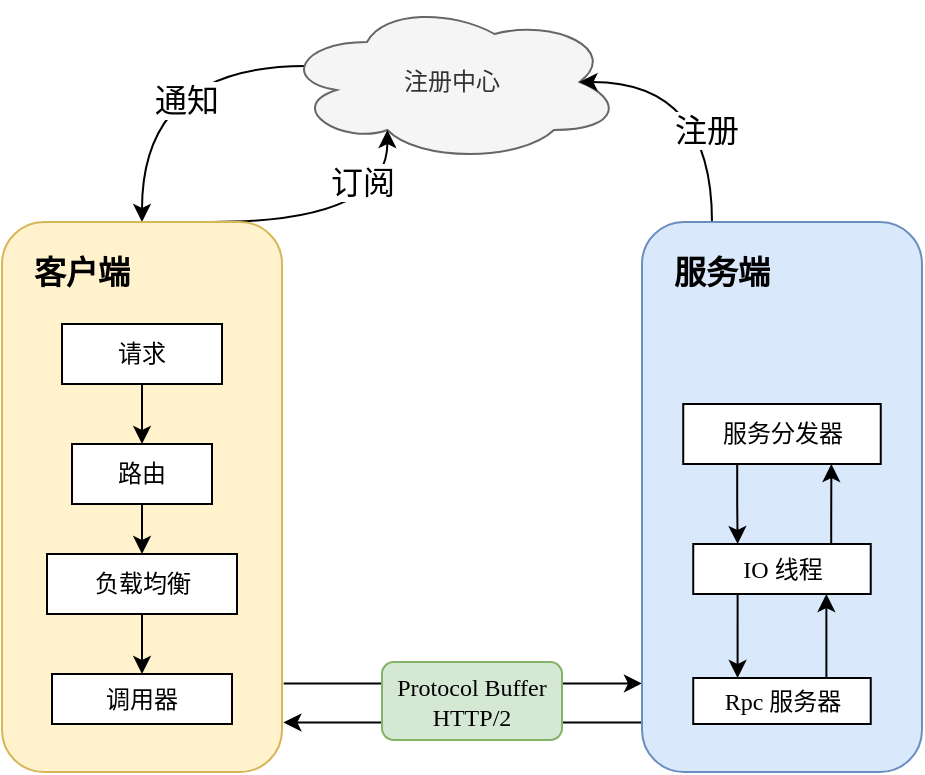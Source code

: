 <mxfile version="26.2.13">
  <diagram name="第 1 页" id="NeJ6XsY5_A4ip7li1P60">
    <mxGraphModel dx="1123" dy="548" grid="1" gridSize="10" guides="1" tooltips="1" connect="1" arrows="1" fold="1" page="1" pageScale="1" pageWidth="827" pageHeight="1169" math="0" shadow="0">
      <root>
        <mxCell id="0" />
        <mxCell id="1" parent="0" />
        <mxCell id="UCOcALUk2iL8AtdviBTW-11" style="rounded=0;orthogonalLoop=1;jettySize=auto;html=1;exitX=0.07;exitY=0.4;exitDx=0;exitDy=0;exitPerimeter=0;entryX=0.5;entryY=0;entryDx=0;entryDy=0;fontFamily=宋体;edgeStyle=orthogonalEdgeStyle;curved=1;" parent="1" source="UCOcALUk2iL8AtdviBTW-6" target="UCOcALUk2iL8AtdviBTW-2" edge="1">
          <mxGeometry relative="1" as="geometry">
            <Array as="points">
              <mxPoint x="140" y="232" />
            </Array>
          </mxGeometry>
        </mxCell>
        <mxCell id="UCOcALUk2iL8AtdviBTW-12" value="通知" style="edgeLabel;html=1;align=center;verticalAlign=middle;resizable=0;points=[];fontFamily=宋体;fontSize=16;" parent="UCOcALUk2iL8AtdviBTW-11" vertex="1" connectable="0">
          <mxGeometry x="-0.017" y="2" relative="1" as="geometry">
            <mxPoint x="18" y="15" as="offset" />
          </mxGeometry>
        </mxCell>
        <mxCell id="UCOcALUk2iL8AtdviBTW-6" value="&lt;font&gt;注册中心&lt;/font&gt;" style="ellipse;shape=cloud;whiteSpace=wrap;html=1;fontFamily=宋体;fillColor=#f5f5f5;strokeColor=#666666;fontColor=#333333;" parent="1" vertex="1">
          <mxGeometry x="210" y="200" width="170" height="80" as="geometry" />
        </mxCell>
        <mxCell id="UCOcALUk2iL8AtdviBTW-9" style="rounded=0;orthogonalLoop=1;jettySize=auto;html=1;fontFamily=宋体;entryX=0.31;entryY=0.8;entryDx=0;entryDy=0;entryPerimeter=0;exitX=0.75;exitY=0;exitDx=0;exitDy=0;edgeStyle=orthogonalEdgeStyle;curved=1;" parent="1" source="UCOcALUk2iL8AtdviBTW-2" target="UCOcALUk2iL8AtdviBTW-6" edge="1">
          <mxGeometry relative="1" as="geometry">
            <mxPoint x="240" y="280" as="targetPoint" />
            <Array as="points">
              <mxPoint x="263" y="310" />
            </Array>
          </mxGeometry>
        </mxCell>
        <mxCell id="UCOcALUk2iL8AtdviBTW-10" value="订阅" style="edgeLabel;html=1;align=center;verticalAlign=middle;resizable=0;points=[];fontFamily=宋体;fontSize=16;" parent="UCOcALUk2iL8AtdviBTW-9" vertex="1" connectable="0">
          <mxGeometry x="-0.225" y="1" relative="1" as="geometry">
            <mxPoint x="23" y="-19" as="offset" />
          </mxGeometry>
        </mxCell>
        <mxCell id="UCOcALUk2iL8AtdviBTW-13" style="edgeStyle=orthogonalEdgeStyle;rounded=0;orthogonalLoop=1;jettySize=auto;html=1;exitX=0.25;exitY=0;exitDx=0;exitDy=0;entryX=0.875;entryY=0.5;entryDx=0;entryDy=0;entryPerimeter=0;fontFamily=宋体;curved=1;" parent="1" source="UCOcALUk2iL8AtdviBTW-3" target="UCOcALUk2iL8AtdviBTW-6" edge="1">
          <mxGeometry relative="1" as="geometry">
            <Array as="points">
              <mxPoint x="425" y="240" />
            </Array>
          </mxGeometry>
        </mxCell>
        <mxCell id="UCOcALUk2iL8AtdviBTW-14" value="注册" style="edgeLabel;html=1;align=center;verticalAlign=middle;resizable=0;points=[];fontFamily=宋体;fontSize=16;" parent="UCOcALUk2iL8AtdviBTW-13" vertex="1" connectable="0">
          <mxGeometry x="-0.034" y="3" relative="1" as="geometry">
            <mxPoint y="20" as="offset" />
          </mxGeometry>
        </mxCell>
        <mxCell id="UCOcALUk2iL8AtdviBTW-32" value="" style="endArrow=classic;html=1;rounded=0;exitX=1.006;exitY=0.839;exitDx=0;exitDy=0;exitPerimeter=0;entryX=0;entryY=0.839;entryDx=0;entryDy=0;entryPerimeter=0;fontFamily=Times New Roman;" parent="1" source="UCOcALUk2iL8AtdviBTW-2" target="UCOcALUk2iL8AtdviBTW-3" edge="1">
          <mxGeometry width="50" height="50" relative="1" as="geometry">
            <mxPoint x="300" y="610" as="sourcePoint" />
            <mxPoint x="350" y="560" as="targetPoint" />
          </mxGeometry>
        </mxCell>
        <mxCell id="UCOcALUk2iL8AtdviBTW-33" value="" style="endArrow=classic;html=1;rounded=0;exitX=0;exitY=0.91;exitDx=0;exitDy=0;exitPerimeter=0;entryX=1.005;entryY=0.91;entryDx=0;entryDy=0;entryPerimeter=0;fontFamily=Times New Roman;" parent="1" source="UCOcALUk2iL8AtdviBTW-3" target="UCOcALUk2iL8AtdviBTW-2" edge="1">
          <mxGeometry width="50" height="50" relative="1" as="geometry">
            <mxPoint x="450" y="550" as="sourcePoint" />
            <mxPoint x="211" y="550" as="targetPoint" />
          </mxGeometry>
        </mxCell>
        <mxCell id="UCOcALUk2iL8AtdviBTW-39" value="" style="group;fontStyle=1;fontFamily=Times New Roman;" parent="1" vertex="1" connectable="0">
          <mxGeometry x="70" y="310" width="140" height="275" as="geometry" />
        </mxCell>
        <mxCell id="UCOcALUk2iL8AtdviBTW-2" value="" style="rounded=1;whiteSpace=wrap;html=1;fontFamily=Times New Roman;fillColor=#fff2cc;strokeColor=#d6b656;" parent="UCOcALUk2iL8AtdviBTW-39" vertex="1">
          <mxGeometry width="140" height="275" as="geometry" />
        </mxCell>
        <mxCell id="UCOcALUk2iL8AtdviBTW-37" style="edgeStyle=orthogonalEdgeStyle;rounded=0;orthogonalLoop=1;jettySize=auto;html=1;entryX=0.5;entryY=0;entryDx=0;entryDy=0;fontFamily=宋体;" parent="UCOcALUk2iL8AtdviBTW-39" source="UCOcALUk2iL8AtdviBTW-4" target="UCOcALUk2iL8AtdviBTW-7" edge="1">
          <mxGeometry relative="1" as="geometry" />
        </mxCell>
        <mxCell id="UCOcALUk2iL8AtdviBTW-4" value="路由" style="rounded=0;whiteSpace=wrap;html=1;fontFamily=宋体;" parent="UCOcALUk2iL8AtdviBTW-39" vertex="1">
          <mxGeometry x="35" y="111" width="70" height="30" as="geometry" />
        </mxCell>
        <mxCell id="UCOcALUk2iL8AtdviBTW-38" style="edgeStyle=orthogonalEdgeStyle;rounded=0;orthogonalLoop=1;jettySize=auto;html=1;entryX=0.5;entryY=0;entryDx=0;entryDy=0;fontFamily=宋体;" parent="UCOcALUk2iL8AtdviBTW-39" source="UCOcALUk2iL8AtdviBTW-7" target="UCOcALUk2iL8AtdviBTW-8" edge="1">
          <mxGeometry relative="1" as="geometry" />
        </mxCell>
        <mxCell id="UCOcALUk2iL8AtdviBTW-7" value="负载均衡" style="rounded=0;whiteSpace=wrap;html=1;fontFamily=宋体;" parent="UCOcALUk2iL8AtdviBTW-39" vertex="1">
          <mxGeometry x="22.5" y="166" width="95" height="30" as="geometry" />
        </mxCell>
        <mxCell id="UCOcALUk2iL8AtdviBTW-8" value="调用器" style="rounded=0;whiteSpace=wrap;html=1;fontFamily=宋体;" parent="UCOcALUk2iL8AtdviBTW-39" vertex="1">
          <mxGeometry x="25" y="226" width="90" height="25" as="geometry" />
        </mxCell>
        <mxCell id="UCOcALUk2iL8AtdviBTW-35" style="edgeStyle=orthogonalEdgeStyle;rounded=0;orthogonalLoop=1;jettySize=auto;html=1;entryX=0.5;entryY=0;entryDx=0;entryDy=0;fontFamily=宋体;" parent="UCOcALUk2iL8AtdviBTW-39" source="UCOcALUk2iL8AtdviBTW-19" target="UCOcALUk2iL8AtdviBTW-4" edge="1">
          <mxGeometry relative="1" as="geometry" />
        </mxCell>
        <mxCell id="UCOcALUk2iL8AtdviBTW-19" value="请求" style="rounded=0;whiteSpace=wrap;html=1;fontFamily=宋体;" parent="UCOcALUk2iL8AtdviBTW-39" vertex="1">
          <mxGeometry x="30" y="51" width="80" height="30" as="geometry" />
        </mxCell>
        <mxCell id="UCOcALUk2iL8AtdviBTW-42" value="&lt;b&gt;客户端&lt;/b&gt;" style="text;html=1;align=center;verticalAlign=middle;whiteSpace=wrap;rounded=0;fontFamily=宋体;fontSize=16;" parent="UCOcALUk2iL8AtdviBTW-39" vertex="1">
          <mxGeometry x="10" y="10" width="60" height="30" as="geometry" />
        </mxCell>
        <mxCell id="UCOcALUk2iL8AtdviBTW-40" value="" style="group;fontFamily=Times New Roman;fontSize=16;" parent="1" vertex="1" connectable="0">
          <mxGeometry x="390" y="310" width="140" height="275" as="geometry" />
        </mxCell>
        <mxCell id="UCOcALUk2iL8AtdviBTW-3" value="" style="rounded=1;whiteSpace=wrap;html=1;fontFamily=Times New Roman;fillColor=#dae8fc;strokeColor=#6c8ebf;" parent="UCOcALUk2iL8AtdviBTW-40" vertex="1">
          <mxGeometry width="140" height="275" as="geometry" />
        </mxCell>
        <mxCell id="UCOcALUk2iL8AtdviBTW-26" style="edgeStyle=orthogonalEdgeStyle;rounded=0;orthogonalLoop=1;jettySize=auto;html=1;entryX=0.75;entryY=1;entryDx=0;entryDy=0;fontFamily=Times New Roman;" parent="UCOcALUk2iL8AtdviBTW-40" source="UCOcALUk2iL8AtdviBTW-5" target="UCOcALUk2iL8AtdviBTW-23" edge="1">
          <mxGeometry relative="1" as="geometry">
            <Array as="points">
              <mxPoint x="92.62" y="208" />
            </Array>
          </mxGeometry>
        </mxCell>
        <mxCell id="UCOcALUk2iL8AtdviBTW-28" style="edgeStyle=orthogonalEdgeStyle;rounded=0;orthogonalLoop=1;jettySize=auto;html=1;exitX=0.25;exitY=1;exitDx=0;exitDy=0;fontFamily=Times New Roman;" parent="UCOcALUk2iL8AtdviBTW-40" source="UCOcALUk2iL8AtdviBTW-23" target="UCOcALUk2iL8AtdviBTW-5" edge="1">
          <mxGeometry relative="1" as="geometry">
            <Array as="points">
              <mxPoint x="47.62" y="207" />
              <mxPoint x="47.62" y="207" />
            </Array>
          </mxGeometry>
        </mxCell>
        <mxCell id="UCOcALUk2iL8AtdviBTW-5" value="Rpc &lt;font face=&quot;宋体&quot;&gt;服务器&lt;/font&gt;" style="rounded=0;whiteSpace=wrap;html=1;fontFamily=Times New Roman;" parent="UCOcALUk2iL8AtdviBTW-40" vertex="1">
          <mxGeometry x="25.62" y="228" width="88.75" height="23" as="geometry" />
        </mxCell>
        <mxCell id="UCOcALUk2iL8AtdviBTW-20" value="&lt;font face=&quot;宋体&quot;&gt;服务分发器&lt;/font&gt;" style="rounded=0;whiteSpace=wrap;html=1;fontFamily=Times New Roman;" parent="UCOcALUk2iL8AtdviBTW-40" vertex="1">
          <mxGeometry x="20.62" y="91" width="98.75" height="30" as="geometry" />
        </mxCell>
        <mxCell id="UCOcALUk2iL8AtdviBTW-30" style="edgeStyle=orthogonalEdgeStyle;rounded=0;orthogonalLoop=1;jettySize=auto;html=1;entryX=0.75;entryY=1;entryDx=0;entryDy=0;fontFamily=Times New Roman;" parent="UCOcALUk2iL8AtdviBTW-40" source="UCOcALUk2iL8AtdviBTW-23" target="UCOcALUk2iL8AtdviBTW-20" edge="1">
          <mxGeometry relative="1" as="geometry">
            <Array as="points">
              <mxPoint x="94.62" y="151" />
              <mxPoint x="94.62" y="151" />
            </Array>
          </mxGeometry>
        </mxCell>
        <mxCell id="UCOcALUk2iL8AtdviBTW-31" style="edgeStyle=orthogonalEdgeStyle;rounded=0;orthogonalLoop=1;jettySize=auto;html=1;exitX=0.25;exitY=1;exitDx=0;exitDy=0;entryX=0.25;entryY=0;entryDx=0;entryDy=0;fontFamily=Times New Roman;" parent="UCOcALUk2iL8AtdviBTW-40" source="UCOcALUk2iL8AtdviBTW-20" target="UCOcALUk2iL8AtdviBTW-23" edge="1">
          <mxGeometry relative="1" as="geometry">
            <Array as="points">
              <mxPoint x="47.62" y="121" />
              <mxPoint x="47.62" y="141" />
            </Array>
          </mxGeometry>
        </mxCell>
        <mxCell id="UCOcALUk2iL8AtdviBTW-23" value="IO &lt;font face=&quot;宋体&quot;&gt;线程&lt;/font&gt;" style="rounded=0;whiteSpace=wrap;html=1;fontFamily=Times New Roman;" parent="UCOcALUk2iL8AtdviBTW-40" vertex="1">
          <mxGeometry x="25.62" y="161" width="88.75" height="25" as="geometry" />
        </mxCell>
        <mxCell id="UCOcALUk2iL8AtdviBTW-53" value="&lt;font face=&quot;宋体&quot;&gt;服务端&lt;/font&gt;" style="text;html=1;align=center;verticalAlign=middle;whiteSpace=wrap;rounded=0;fontStyle=1;fontFamily=Times New Roman;fontSize=16;" parent="UCOcALUk2iL8AtdviBTW-40" vertex="1">
          <mxGeometry x="10" y="10" width="60" height="30" as="geometry" />
        </mxCell>
        <mxCell id="UCOcALUk2iL8AtdviBTW-41" value="Protocol Buffer&lt;div&gt;HTTP/2&lt;/div&gt;" style="rounded=1;whiteSpace=wrap;html=1;fontFamily=Times New Roman;fillColor=#d5e8d4;strokeColor=#82b366;" parent="1" vertex="1">
          <mxGeometry x="260" y="530" width="90" height="39" as="geometry" />
        </mxCell>
      </root>
    </mxGraphModel>
  </diagram>
</mxfile>
